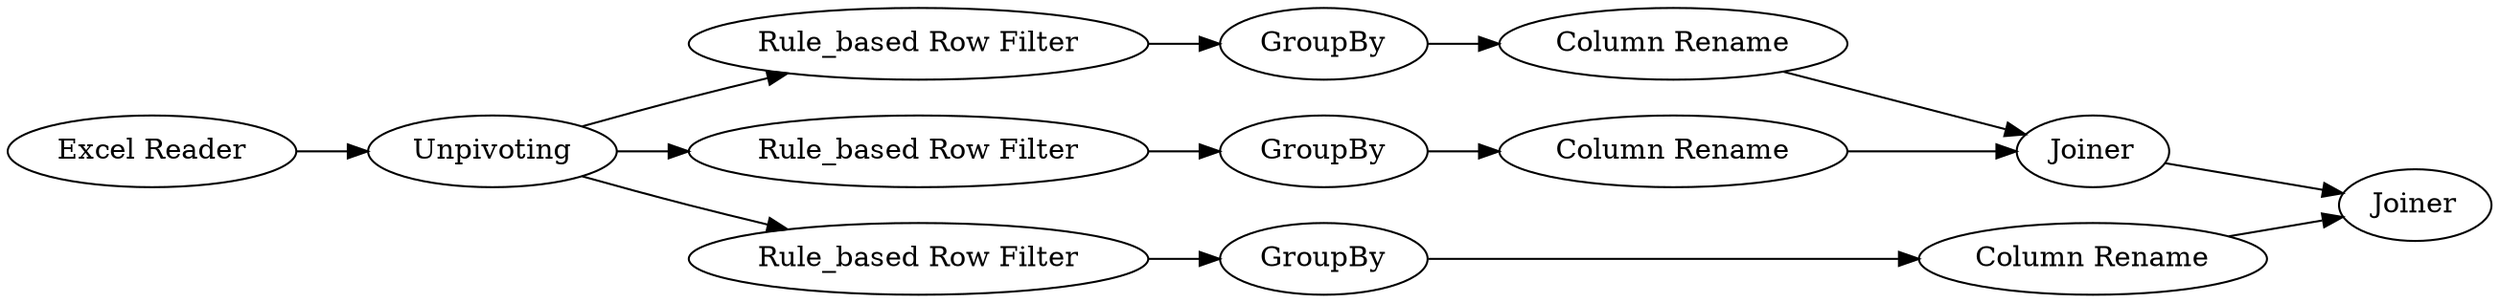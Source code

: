 digraph {
	1 [label="Excel Reader"]
	2 [label=Unpivoting]
	3 [label="Rule_based Row Filter"]
	4 [label=GroupBy]
	5 [label="Column Rename"]
	6 [label="Column Rename"]
	7 [label=GroupBy]
	8 [label="Rule_based Row Filter"]
	9 [label="Column Rename"]
	10 [label=GroupBy]
	11 [label="Rule_based Row Filter"]
	12 [label=Joiner]
	14 [label=Joiner]
	1 -> 2
	2 -> 3
	2 -> 8
	2 -> 11
	3 -> 4
	4 -> 5
	5 -> 12
	6 -> 12
	7 -> 6
	8 -> 7
	9 -> 14
	10 -> 9
	11 -> 10
	12 -> 14
	rankdir=LR
}
